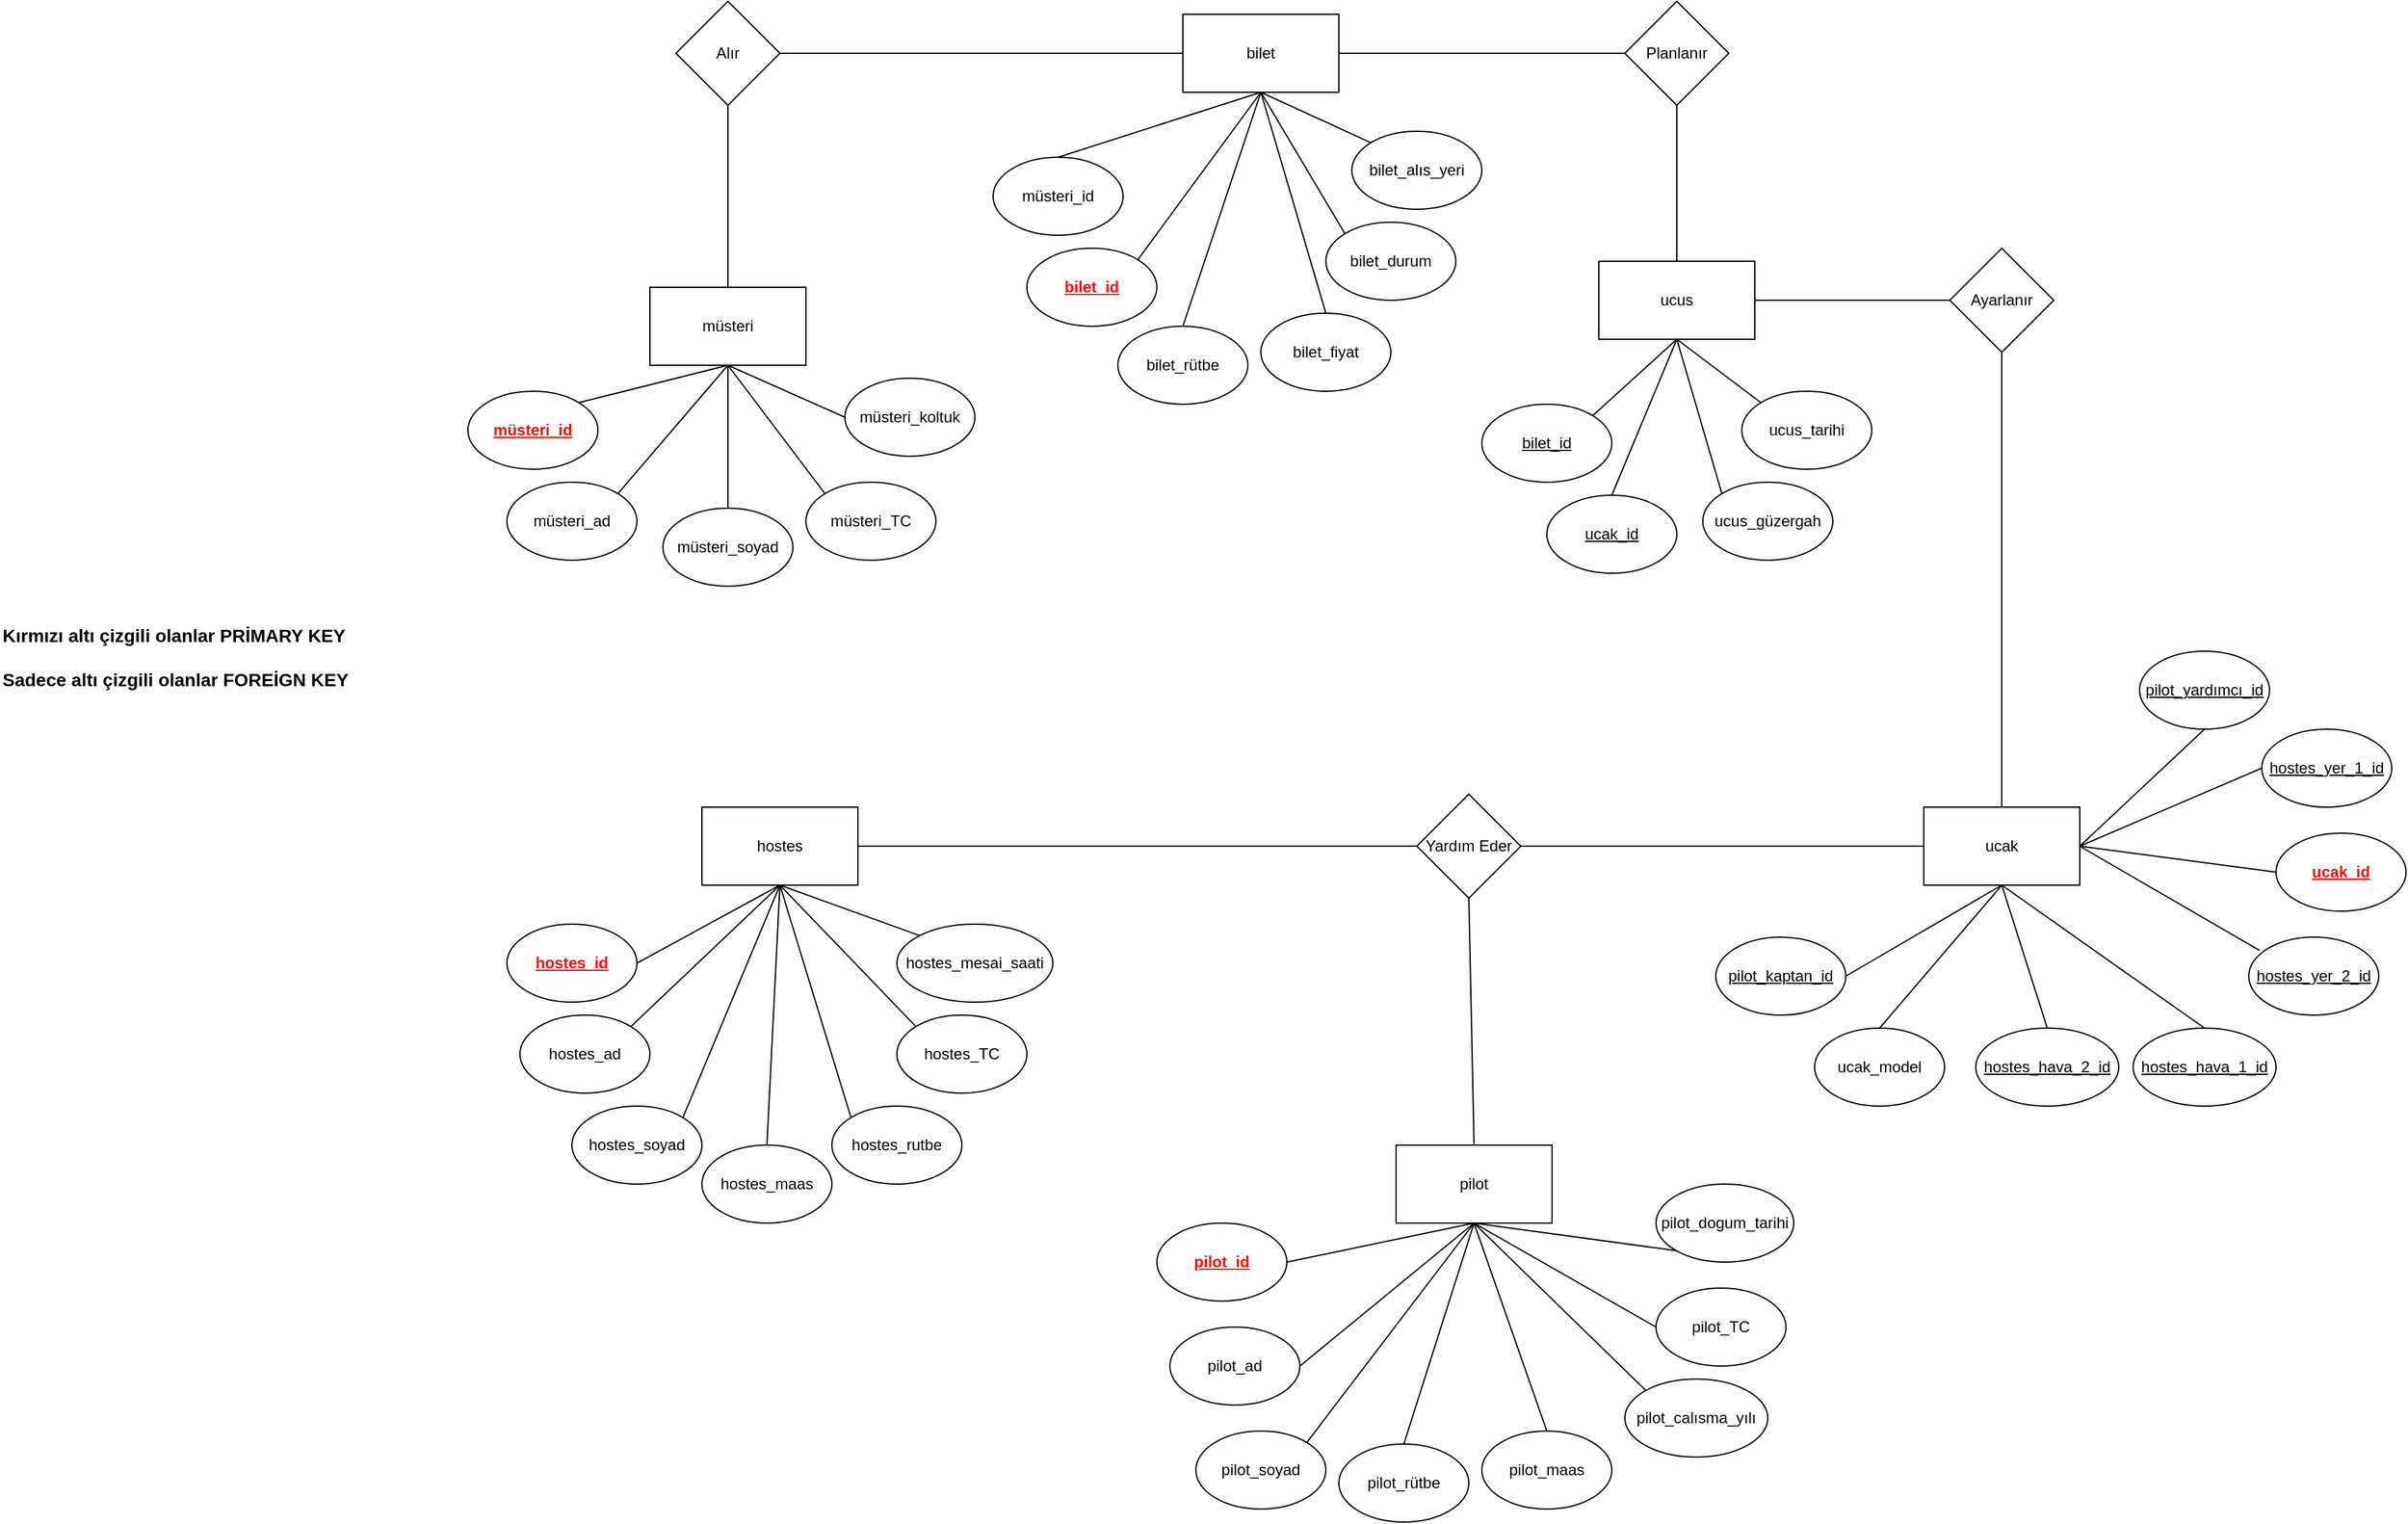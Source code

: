 <mxfile version="20.2.3" type="device"><diagram id="y-QBSjVOWe0HOHaLFxib" name="Sayfa -1"><mxGraphModel dx="2858" dy="1224" grid="1" gridSize="10" guides="1" tooltips="1" connect="1" arrows="1" fold="1" page="1" pageScale="1" pageWidth="827" pageHeight="1169" math="0" shadow="0"><root><mxCell id="0"/><mxCell id="1" parent="0"/><mxCell id="SPwUqKtOwi6aiXvgCmmW-2" value="müsteri" style="rounded=0;whiteSpace=wrap;html=1;" parent="1" vertex="1"><mxGeometry x="100" y="270" width="120" height="60" as="geometry"/></mxCell><mxCell id="SPwUqKtOwi6aiXvgCmmW-3" value="" style="endArrow=none;html=1;rounded=0;entryX=0.5;entryY=1;entryDx=0;entryDy=0;exitX=1;exitY=0;exitDx=0;exitDy=0;" parent="1" source="SPwUqKtOwi6aiXvgCmmW-4" target="SPwUqKtOwi6aiXvgCmmW-2" edge="1"><mxGeometry width="50" height="50" relative="1" as="geometry"><mxPoint x="110" y="410" as="sourcePoint"/><mxPoint x="240" y="650" as="targetPoint"/></mxGeometry></mxCell><mxCell id="SPwUqKtOwi6aiXvgCmmW-4" value="müsteri_id" style="ellipse;whiteSpace=wrap;html=1;fontStyle=5;fontColor=#FF0505;" parent="1" vertex="1"><mxGeometry x="-40" y="350" width="100" height="60" as="geometry"/></mxCell><mxCell id="SPwUqKtOwi6aiXvgCmmW-5" value="müsteri_soyad" style="ellipse;whiteSpace=wrap;html=1;" parent="1" vertex="1"><mxGeometry x="110" y="440" width="100" height="60" as="geometry"/></mxCell><mxCell id="SPwUqKtOwi6aiXvgCmmW-6" value="müsteri_ad" style="ellipse;whiteSpace=wrap;html=1;" parent="1" vertex="1"><mxGeometry x="-10" y="420" width="100" height="60" as="geometry"/></mxCell><mxCell id="SPwUqKtOwi6aiXvgCmmW-7" value="müsteri_TC" style="ellipse;whiteSpace=wrap;html=1;" parent="1" vertex="1"><mxGeometry x="220" y="420" width="100" height="60" as="geometry"/></mxCell><mxCell id="SPwUqKtOwi6aiXvgCmmW-8" value="müsteri_koltuk" style="ellipse;whiteSpace=wrap;html=1;" parent="1" vertex="1"><mxGeometry x="250" y="340" width="100" height="60" as="geometry"/></mxCell><mxCell id="SPwUqKtOwi6aiXvgCmmW-9" value="" style="endArrow=none;html=1;rounded=0;entryX=0.5;entryY=1;entryDx=0;entryDy=0;exitX=1;exitY=0;exitDx=0;exitDy=0;" parent="1" source="SPwUqKtOwi6aiXvgCmmW-6" target="SPwUqKtOwi6aiXvgCmmW-2" edge="1"><mxGeometry width="50" height="50" relative="1" as="geometry"><mxPoint x="230" y="510" as="sourcePoint"/><mxPoint x="280" y="460" as="targetPoint"/></mxGeometry></mxCell><mxCell id="SPwUqKtOwi6aiXvgCmmW-10" value="" style="endArrow=none;html=1;rounded=0;exitX=0.5;exitY=0;exitDx=0;exitDy=0;entryX=0.5;entryY=1;entryDx=0;entryDy=0;" parent="1" source="SPwUqKtOwi6aiXvgCmmW-5" target="SPwUqKtOwi6aiXvgCmmW-2" edge="1"><mxGeometry width="50" height="50" relative="1" as="geometry"><mxPoint x="85.355" y="438.787" as="sourcePoint"/><mxPoint x="180" y="360" as="targetPoint"/></mxGeometry></mxCell><mxCell id="SPwUqKtOwi6aiXvgCmmW-11" value="" style="endArrow=none;html=1;rounded=0;exitX=0;exitY=0;exitDx=0;exitDy=0;entryX=0.5;entryY=1;entryDx=0;entryDy=0;" parent="1" source="SPwUqKtOwi6aiXvgCmmW-7" target="SPwUqKtOwi6aiXvgCmmW-2" edge="1"><mxGeometry width="50" height="50" relative="1" as="geometry"><mxPoint x="170" y="450" as="sourcePoint"/><mxPoint x="200" y="350" as="targetPoint"/></mxGeometry></mxCell><mxCell id="SPwUqKtOwi6aiXvgCmmW-12" value="" style="endArrow=none;html=1;rounded=0;exitX=0;exitY=0.5;exitDx=0;exitDy=0;" parent="1" source="SPwUqKtOwi6aiXvgCmmW-8" edge="1"><mxGeometry width="50" height="50" relative="1" as="geometry"><mxPoint x="244.645" y="438.787" as="sourcePoint"/><mxPoint x="160" y="330" as="targetPoint"/></mxGeometry></mxCell><mxCell id="SPwUqKtOwi6aiXvgCmmW-13" value="" style="endArrow=none;html=1;rounded=0;entryX=0.5;entryY=1;entryDx=0;entryDy=0;exitX=0.5;exitY=0;exitDx=0;exitDy=0;" parent="1" source="SPwUqKtOwi6aiXvgCmmW-2" target="SPwUqKtOwi6aiXvgCmmW-14" edge="1"><mxGeometry width="50" height="50" relative="1" as="geometry"><mxPoint x="350" y="190" as="sourcePoint"/><mxPoint x="290" y="100" as="targetPoint"/></mxGeometry></mxCell><mxCell id="SPwUqKtOwi6aiXvgCmmW-14" value="Alır" style="rhombus;whiteSpace=wrap;html=1;" parent="1" vertex="1"><mxGeometry x="120" y="50" width="80" height="80" as="geometry"/></mxCell><mxCell id="SPwUqKtOwi6aiXvgCmmW-17" value="" style="endArrow=none;html=1;rounded=0;entryX=1;entryY=0.5;entryDx=0;entryDy=0;exitX=0;exitY=0.5;exitDx=0;exitDy=0;" parent="1" source="SPwUqKtOwi6aiXvgCmmW-18" target="SPwUqKtOwi6aiXvgCmmW-14" edge="1"><mxGeometry width="50" height="50" relative="1" as="geometry"><mxPoint x="340" y="110" as="sourcePoint"/><mxPoint x="420" y="250" as="targetPoint"/></mxGeometry></mxCell><mxCell id="SPwUqKtOwi6aiXvgCmmW-18" value="bilet" style="rounded=0;whiteSpace=wrap;html=1;" parent="1" vertex="1"><mxGeometry x="510" y="60" width="120" height="60" as="geometry"/></mxCell><mxCell id="SPwUqKtOwi6aiXvgCmmW-22" value="müsteri_id" style="ellipse;whiteSpace=wrap;html=1;" parent="1" vertex="1"><mxGeometry x="364" y="170" width="100" height="60" as="geometry"/></mxCell><mxCell id="SPwUqKtOwi6aiXvgCmmW-23" value="" style="endArrow=none;html=1;rounded=0;exitX=0.5;exitY=0;exitDx=0;exitDy=0;" parent="1" source="SPwUqKtOwi6aiXvgCmmW-22" edge="1"><mxGeometry width="50" height="50" relative="1" as="geometry"><mxPoint x="530" y="300" as="sourcePoint"/><mxPoint x="570" y="120" as="targetPoint"/></mxGeometry></mxCell><mxCell id="SPwUqKtOwi6aiXvgCmmW-24" value="bilet_id" style="ellipse;whiteSpace=wrap;html=1;fontStyle=5;fontColor=#FF0505;" parent="1" vertex="1"><mxGeometry x="390" y="240" width="100" height="60" as="geometry"/></mxCell><mxCell id="SPwUqKtOwi6aiXvgCmmW-26" value="bilet_fiyat" style="ellipse;whiteSpace=wrap;html=1;" parent="1" vertex="1"><mxGeometry x="570" y="290" width="100" height="60" as="geometry"/></mxCell><mxCell id="SPwUqKtOwi6aiXvgCmmW-28" value="bilet_durum" style="ellipse;whiteSpace=wrap;html=1;" parent="1" vertex="1"><mxGeometry x="620" y="220" width="100" height="60" as="geometry"/></mxCell><mxCell id="SPwUqKtOwi6aiXvgCmmW-30" value="bilet_rütbe" style="ellipse;whiteSpace=wrap;html=1;" parent="1" vertex="1"><mxGeometry x="460" y="300" width="100" height="60" as="geometry"/></mxCell><mxCell id="SPwUqKtOwi6aiXvgCmmW-32" value="bilet_alıs_yeri" style="ellipse;whiteSpace=wrap;html=1;" parent="1" vertex="1"><mxGeometry x="640" y="150" width="100" height="60" as="geometry"/></mxCell><mxCell id="SPwUqKtOwi6aiXvgCmmW-34" value="" style="endArrow=none;html=1;rounded=0;exitX=1;exitY=0;exitDx=0;exitDy=0;entryX=0.5;entryY=1;entryDx=0;entryDy=0;" parent="1" source="SPwUqKtOwi6aiXvgCmmW-24" target="SPwUqKtOwi6aiXvgCmmW-18" edge="1"><mxGeometry width="50" height="50" relative="1" as="geometry"><mxPoint x="540" y="250" as="sourcePoint"/><mxPoint x="590" y="200" as="targetPoint"/></mxGeometry></mxCell><mxCell id="SPwUqKtOwi6aiXvgCmmW-35" value="" style="endArrow=none;html=1;rounded=0;exitX=0.5;exitY=0;exitDx=0;exitDy=0;entryX=0.5;entryY=1;entryDx=0;entryDy=0;" parent="1" source="SPwUqKtOwi6aiXvgCmmW-30" target="SPwUqKtOwi6aiXvgCmmW-18" edge="1"><mxGeometry width="50" height="50" relative="1" as="geometry"><mxPoint x="540" y="250" as="sourcePoint"/><mxPoint x="580" y="150" as="targetPoint"/></mxGeometry></mxCell><mxCell id="SPwUqKtOwi6aiXvgCmmW-36" value="" style="endArrow=none;html=1;rounded=0;entryX=0.5;entryY=1;entryDx=0;entryDy=0;exitX=0.5;exitY=0;exitDx=0;exitDy=0;" parent="1" source="SPwUqKtOwi6aiXvgCmmW-26" target="SPwUqKtOwi6aiXvgCmmW-18" edge="1"><mxGeometry width="50" height="50" relative="1" as="geometry"><mxPoint x="540" y="250" as="sourcePoint"/><mxPoint x="590" y="200" as="targetPoint"/></mxGeometry></mxCell><mxCell id="SPwUqKtOwi6aiXvgCmmW-37" value="" style="endArrow=none;html=1;rounded=0;exitX=0;exitY=0;exitDx=0;exitDy=0;entryX=0.5;entryY=1;entryDx=0;entryDy=0;" parent="1" source="SPwUqKtOwi6aiXvgCmmW-28" target="SPwUqKtOwi6aiXvgCmmW-18" edge="1"><mxGeometry width="50" height="50" relative="1" as="geometry"><mxPoint x="540" y="250" as="sourcePoint"/><mxPoint x="590" y="200" as="targetPoint"/></mxGeometry></mxCell><mxCell id="SPwUqKtOwi6aiXvgCmmW-38" value="" style="endArrow=none;html=1;rounded=0;entryX=0.5;entryY=1;entryDx=0;entryDy=0;exitX=0;exitY=0;exitDx=0;exitDy=0;" parent="1" source="SPwUqKtOwi6aiXvgCmmW-32" target="SPwUqKtOwi6aiXvgCmmW-18" edge="1"><mxGeometry width="50" height="50" relative="1" as="geometry"><mxPoint x="540" y="250" as="sourcePoint"/><mxPoint x="590" y="200" as="targetPoint"/></mxGeometry></mxCell><mxCell id="SPwUqKtOwi6aiXvgCmmW-39" value="" style="endArrow=none;html=1;rounded=0;entryX=1;entryY=0.5;entryDx=0;entryDy=0;exitX=0;exitY=0.5;exitDx=0;exitDy=0;" parent="1" source="SPwUqKtOwi6aiXvgCmmW-40" target="SPwUqKtOwi6aiXvgCmmW-18" edge="1"><mxGeometry width="50" height="50" relative="1" as="geometry"><mxPoint x="900" y="90" as="sourcePoint"/><mxPoint x="530" y="90" as="targetPoint"/></mxGeometry></mxCell><mxCell id="SPwUqKtOwi6aiXvgCmmW-40" value="Planlanır" style="rhombus;whiteSpace=wrap;html=1;" parent="1" vertex="1"><mxGeometry x="850" y="50" width="80" height="80" as="geometry"/></mxCell><mxCell id="SPwUqKtOwi6aiXvgCmmW-42" value="" style="endArrow=none;html=1;rounded=0;entryX=0.5;entryY=1;entryDx=0;entryDy=0;exitX=0.5;exitY=0;exitDx=0;exitDy=0;" parent="1" source="SPwUqKtOwi6aiXvgCmmW-43" target="SPwUqKtOwi6aiXvgCmmW-40" edge="1"><mxGeometry width="50" height="50" relative="1" as="geometry"><mxPoint x="880" y="210" as="sourcePoint"/><mxPoint x="960" y="210" as="targetPoint"/></mxGeometry></mxCell><mxCell id="SPwUqKtOwi6aiXvgCmmW-43" value="ucus" style="rounded=0;whiteSpace=wrap;html=1;" parent="1" vertex="1"><mxGeometry x="830" y="250" width="120" height="60" as="geometry"/></mxCell><mxCell id="SPwUqKtOwi6aiXvgCmmW-44" value="bilet_id" style="ellipse;whiteSpace=wrap;html=1;fontStyle=4" parent="1" vertex="1"><mxGeometry x="740" y="360" width="100" height="60" as="geometry"/></mxCell><mxCell id="SPwUqKtOwi6aiXvgCmmW-45" value="ucak_id" style="ellipse;whiteSpace=wrap;html=1;fontStyle=4" parent="1" vertex="1"><mxGeometry x="790" y="430" width="100" height="60" as="geometry"/></mxCell><mxCell id="SPwUqKtOwi6aiXvgCmmW-46" value="ucus_güzergah" style="ellipse;whiteSpace=wrap;html=1;" parent="1" vertex="1"><mxGeometry x="910" y="420" width="100" height="60" as="geometry"/></mxCell><mxCell id="SPwUqKtOwi6aiXvgCmmW-47" value="ucus_tarihi" style="ellipse;whiteSpace=wrap;html=1;" parent="1" vertex="1"><mxGeometry x="940" y="350" width="100" height="60" as="geometry"/></mxCell><mxCell id="SPwUqKtOwi6aiXvgCmmW-48" value="" style="endArrow=none;html=1;rounded=0;entryX=0.5;entryY=1;entryDx=0;entryDy=0;exitX=1;exitY=0;exitDx=0;exitDy=0;" parent="1" source="SPwUqKtOwi6aiXvgCmmW-44" target="SPwUqKtOwi6aiXvgCmmW-43" edge="1"><mxGeometry width="50" height="50" relative="1" as="geometry"><mxPoint x="840" y="390" as="sourcePoint"/><mxPoint x="890" y="340" as="targetPoint"/></mxGeometry></mxCell><mxCell id="SPwUqKtOwi6aiXvgCmmW-49" value="" style="endArrow=none;html=1;rounded=0;entryX=0.5;entryY=1;entryDx=0;entryDy=0;exitX=0.5;exitY=0;exitDx=0;exitDy=0;" parent="1" source="SPwUqKtOwi6aiXvgCmmW-45" target="SPwUqKtOwi6aiXvgCmmW-43" edge="1"><mxGeometry width="50" height="50" relative="1" as="geometry"><mxPoint x="845.469" y="378.855" as="sourcePoint"/><mxPoint x="900" y="320" as="targetPoint"/></mxGeometry></mxCell><mxCell id="SPwUqKtOwi6aiXvgCmmW-50" value="" style="endArrow=none;html=1;rounded=0;entryX=0.5;entryY=1;entryDx=0;entryDy=0;exitX=0;exitY=0;exitDx=0;exitDy=0;" parent="1" source="SPwUqKtOwi6aiXvgCmmW-46" target="SPwUqKtOwi6aiXvgCmmW-43" edge="1"><mxGeometry width="50" height="50" relative="1" as="geometry"><mxPoint x="850" y="440" as="sourcePoint"/><mxPoint x="900" y="320" as="targetPoint"/></mxGeometry></mxCell><mxCell id="SPwUqKtOwi6aiXvgCmmW-51" value="" style="endArrow=none;html=1;rounded=0;entryX=0.5;entryY=1;entryDx=0;entryDy=0;exitX=0;exitY=0;exitDx=0;exitDy=0;" parent="1" source="SPwUqKtOwi6aiXvgCmmW-47" target="SPwUqKtOwi6aiXvgCmmW-43" edge="1"><mxGeometry width="50" height="50" relative="1" as="geometry"><mxPoint x="934.531" y="448.855" as="sourcePoint"/><mxPoint x="900" y="320" as="targetPoint"/></mxGeometry></mxCell><mxCell id="SPwUqKtOwi6aiXvgCmmW-52" value="" style="endArrow=none;html=1;rounded=0;exitX=1;exitY=0.5;exitDx=0;exitDy=0;entryX=0;entryY=0.5;entryDx=0;entryDy=0;" parent="1" source="SPwUqKtOwi6aiXvgCmmW-43" target="SPwUqKtOwi6aiXvgCmmW-53" edge="1"><mxGeometry width="50" height="50" relative="1" as="geometry"><mxPoint x="910" y="500" as="sourcePoint"/><mxPoint x="1200" y="280" as="targetPoint"/></mxGeometry></mxCell><mxCell id="SPwUqKtOwi6aiXvgCmmW-53" value="Ayarlanır" style="rhombus;whiteSpace=wrap;html=1;" parent="1" vertex="1"><mxGeometry x="1100" y="240" width="80" height="80" as="geometry"/></mxCell><mxCell id="SPwUqKtOwi6aiXvgCmmW-54" value="" style="endArrow=none;html=1;rounded=0;entryX=0.5;entryY=1;entryDx=0;entryDy=0;exitX=0.5;exitY=0;exitDx=0;exitDy=0;" parent="1" source="SPwUqKtOwi6aiXvgCmmW-55" target="SPwUqKtOwi6aiXvgCmmW-53" edge="1"><mxGeometry width="50" height="50" relative="1" as="geometry"><mxPoint x="1160" y="140" as="sourcePoint"/><mxPoint x="1170" y="320" as="targetPoint"/></mxGeometry></mxCell><mxCell id="SPwUqKtOwi6aiXvgCmmW-55" value="ucak" style="rounded=0;whiteSpace=wrap;html=1;" parent="1" vertex="1"><mxGeometry x="1080" y="670" width="120" height="60" as="geometry"/></mxCell><mxCell id="SPwUqKtOwi6aiXvgCmmW-56" value="hostes_yer_1_id" style="ellipse;whiteSpace=wrap;html=1;fontStyle=4" parent="1" vertex="1"><mxGeometry x="1340" y="610" width="100" height="60" as="geometry"/></mxCell><mxCell id="SPwUqKtOwi6aiXvgCmmW-57" value="hostes_yer_2_id" style="ellipse;whiteSpace=wrap;html=1;fontStyle=4" parent="1" vertex="1"><mxGeometry x="1330" y="770" width="100" height="60" as="geometry"/></mxCell><mxCell id="SPwUqKtOwi6aiXvgCmmW-58" value="hostes_hava_1_id" style="ellipse;whiteSpace=wrap;html=1;fontStyle=4" parent="1" vertex="1"><mxGeometry x="1241" y="840" width="110" height="60" as="geometry"/></mxCell><mxCell id="SPwUqKtOwi6aiXvgCmmW-59" value="ucak_model" style="ellipse;whiteSpace=wrap;html=1;" parent="1" vertex="1"><mxGeometry x="996" y="840" width="100" height="60" as="geometry"/></mxCell><mxCell id="SPwUqKtOwi6aiXvgCmmW-60" value="hostes_hava_2_id" style="ellipse;whiteSpace=wrap;html=1;fontStyle=4" parent="1" vertex="1"><mxGeometry x="1120" y="840" width="110" height="60" as="geometry"/></mxCell><mxCell id="SPwUqKtOwi6aiXvgCmmW-61" value="pilot_yardımcı_id" style="ellipse;whiteSpace=wrap;html=1;fontStyle=4" parent="1" vertex="1"><mxGeometry x="1246" y="550" width="100" height="60" as="geometry"/></mxCell><mxCell id="SPwUqKtOwi6aiXvgCmmW-67" value="" style="endArrow=none;html=1;rounded=0;entryX=0.5;entryY=1;entryDx=0;entryDy=0;exitX=1;exitY=0.5;exitDx=0;exitDy=0;" parent="1" source="SPwUqKtOwi6aiXvgCmmW-55" target="SPwUqKtOwi6aiXvgCmmW-61" edge="1"><mxGeometry width="50" height="50" relative="1" as="geometry"><mxPoint x="1166" y="700" as="sourcePoint"/><mxPoint x="1176" y="620.0" as="targetPoint"/></mxGeometry></mxCell><mxCell id="SPwUqKtOwi6aiXvgCmmW-68" value="" style="endArrow=none;html=1;rounded=0;entryX=0;entryY=0.5;entryDx=0;entryDy=0;exitX=1;exitY=0.5;exitDx=0;exitDy=0;" parent="1" source="SPwUqKtOwi6aiXvgCmmW-55" target="SPwUqKtOwi6aiXvgCmmW-56" edge="1"><mxGeometry width="50" height="50" relative="1" as="geometry"><mxPoint x="1176" y="710" as="sourcePoint"/><mxPoint x="1186" y="630.0" as="targetPoint"/></mxGeometry></mxCell><mxCell id="SPwUqKtOwi6aiXvgCmmW-69" value="" style="endArrow=none;html=1;rounded=0;entryX=0.082;entryY=0.17;entryDx=0;entryDy=0;exitX=1;exitY=0.5;exitDx=0;exitDy=0;entryPerimeter=0;" parent="1" source="SPwUqKtOwi6aiXvgCmmW-55" target="SPwUqKtOwi6aiXvgCmmW-57" edge="1"><mxGeometry width="50" height="50" relative="1" as="geometry"><mxPoint x="1226" y="730" as="sourcePoint"/><mxPoint x="1326" y="690" as="targetPoint"/></mxGeometry></mxCell><mxCell id="SPwUqKtOwi6aiXvgCmmW-70" value="" style="endArrow=none;html=1;rounded=0;entryX=0.5;entryY=0;entryDx=0;entryDy=0;exitX=0.5;exitY=1;exitDx=0;exitDy=0;" parent="1" source="SPwUqKtOwi6aiXvgCmmW-55" target="SPwUqKtOwi6aiXvgCmmW-58" edge="1"><mxGeometry width="50" height="50" relative="1" as="geometry"><mxPoint x="1226" y="730" as="sourcePoint"/><mxPoint x="1334.2" y="770.2" as="targetPoint"/></mxGeometry></mxCell><mxCell id="SPwUqKtOwi6aiXvgCmmW-72" value="" style="endArrow=none;html=1;rounded=0;entryX=0.5;entryY=0;entryDx=0;entryDy=0;exitX=0.5;exitY=1;exitDx=0;exitDy=0;" parent="1" source="SPwUqKtOwi6aiXvgCmmW-55" target="SPwUqKtOwi6aiXvgCmmW-60" edge="1"><mxGeometry width="50" height="50" relative="1" as="geometry"><mxPoint x="1236" y="740" as="sourcePoint"/><mxPoint x="1344.2" y="780.2" as="targetPoint"/></mxGeometry></mxCell><mxCell id="SPwUqKtOwi6aiXvgCmmW-73" value="" style="endArrow=none;html=1;rounded=0;entryX=0.5;entryY=0;entryDx=0;entryDy=0;exitX=0.5;exitY=1;exitDx=0;exitDy=0;" parent="1" source="SPwUqKtOwi6aiXvgCmmW-55" target="SPwUqKtOwi6aiXvgCmmW-59" edge="1"><mxGeometry width="50" height="50" relative="1" as="geometry"><mxPoint x="1166" y="760" as="sourcePoint"/><mxPoint x="1171" y="850" as="targetPoint"/></mxGeometry></mxCell><mxCell id="SPwUqKtOwi6aiXvgCmmW-75" value="ucak_id" style="ellipse;whiteSpace=wrap;html=1;fontStyle=5;fontColor=#FF0505;" parent="1" vertex="1"><mxGeometry x="1351" y="690" width="100" height="60" as="geometry"/></mxCell><mxCell id="SPwUqKtOwi6aiXvgCmmW-76" value="" style="endArrow=none;html=1;rounded=0;entryX=0;entryY=0.5;entryDx=0;entryDy=0;exitX=1;exitY=0.5;exitDx=0;exitDy=0;" parent="1" source="SPwUqKtOwi6aiXvgCmmW-55" target="SPwUqKtOwi6aiXvgCmmW-75" edge="1"><mxGeometry width="50" height="50" relative="1" as="geometry"><mxPoint x="1560" y="820" as="sourcePoint"/><mxPoint x="1620" y="1010" as="targetPoint"/></mxGeometry></mxCell><mxCell id="SPwUqKtOwi6aiXvgCmmW-79" value="pilot_kaptan_id" style="ellipse;whiteSpace=wrap;html=1;fontStyle=4" parent="1" vertex="1"><mxGeometry x="920" y="770" width="100" height="60" as="geometry"/></mxCell><mxCell id="SPwUqKtOwi6aiXvgCmmW-80" value="" style="endArrow=none;html=1;rounded=0;entryX=1;entryY=0.5;entryDx=0;entryDy=0;exitX=0.5;exitY=1;exitDx=0;exitDy=0;" parent="1" source="SPwUqKtOwi6aiXvgCmmW-55" target="SPwUqKtOwi6aiXvgCmmW-79" edge="1"><mxGeometry width="50" height="50" relative="1" as="geometry"><mxPoint x="970" y="860" as="sourcePoint"/><mxPoint x="1030" y="1050" as="targetPoint"/></mxGeometry></mxCell><mxCell id="SPwUqKtOwi6aiXvgCmmW-81" value="" style="endArrow=none;html=1;rounded=0;entryX=0;entryY=0.5;entryDx=0;entryDy=0;exitX=1;exitY=0.5;exitDx=0;exitDy=0;" parent="1" source="SPwUqKtOwi6aiXvgCmmW-82" target="SPwUqKtOwi6aiXvgCmmW-55" edge="1"><mxGeometry width="50" height="50" relative="1" as="geometry"><mxPoint x="820" y="700" as="sourcePoint"/><mxPoint x="1040" y="310" as="targetPoint"/></mxGeometry></mxCell><mxCell id="SPwUqKtOwi6aiXvgCmmW-82" value="Yardım Eder" style="rhombus;whiteSpace=wrap;html=1;" parent="1" vertex="1"><mxGeometry x="690" y="660" width="80" height="80" as="geometry"/></mxCell><mxCell id="SPwUqKtOwi6aiXvgCmmW-83" value="" style="endArrow=none;html=1;rounded=0;entryX=0.5;entryY=1;entryDx=0;entryDy=0;exitX=0.5;exitY=0;exitDx=0;exitDy=0;" parent="1" source="SPwUqKtOwi6aiXvgCmmW-84" target="SPwUqKtOwi6aiXvgCmmW-82" edge="1"><mxGeometry width="50" height="50" relative="1" as="geometry"><mxPoint x="730" y="910" as="sourcePoint"/><mxPoint x="760" y="540" as="targetPoint"/></mxGeometry></mxCell><mxCell id="SPwUqKtOwi6aiXvgCmmW-84" value="pilot" style="rounded=0;whiteSpace=wrap;html=1;" parent="1" vertex="1"><mxGeometry x="674" y="930" width="120" height="60" as="geometry"/></mxCell><mxCell id="SPwUqKtOwi6aiXvgCmmW-85" value="" style="endArrow=none;html=1;rounded=0;entryX=0;entryY=0.5;entryDx=0;entryDy=0;exitX=1;exitY=0.5;exitDx=0;exitDy=0;" parent="1" source="SPwUqKtOwi6aiXvgCmmW-86" target="SPwUqKtOwi6aiXvgCmmW-82" edge="1"><mxGeometry width="50" height="50" relative="1" as="geometry"><mxPoint x="450" y="680" as="sourcePoint"/><mxPoint x="450" y="510" as="targetPoint"/></mxGeometry></mxCell><mxCell id="SPwUqKtOwi6aiXvgCmmW-86" value="hostes" style="rounded=0;whiteSpace=wrap;html=1;" parent="1" vertex="1"><mxGeometry x="140" y="670" width="120" height="60" as="geometry"/></mxCell><mxCell id="SPwUqKtOwi6aiXvgCmmW-87" value="pilot_id" style="ellipse;whiteSpace=wrap;html=1;fontStyle=5;fontColor=#FF0505;" parent="1" vertex="1"><mxGeometry x="490" y="990" width="100" height="60" as="geometry"/></mxCell><mxCell id="SPwUqKtOwi6aiXvgCmmW-88" value="pilot_soyad" style="ellipse;whiteSpace=wrap;html=1;fontStyle=0" parent="1" vertex="1"><mxGeometry x="520" y="1150" width="100" height="60" as="geometry"/></mxCell><mxCell id="SPwUqKtOwi6aiXvgCmmW-89" value="pilot_ad" style="ellipse;whiteSpace=wrap;html=1;fontStyle=0" parent="1" vertex="1"><mxGeometry x="500" y="1070" width="100" height="60" as="geometry"/></mxCell><mxCell id="SPwUqKtOwi6aiXvgCmmW-90" value="pilot_rütbe" style="ellipse;whiteSpace=wrap;html=1;fontStyle=0" parent="1" vertex="1"><mxGeometry x="630" y="1160" width="100" height="60" as="geometry"/></mxCell><mxCell id="SPwUqKtOwi6aiXvgCmmW-91" value="pilot_maas" style="ellipse;whiteSpace=wrap;html=1;fontStyle=0" parent="1" vertex="1"><mxGeometry x="740" y="1150" width="100" height="60" as="geometry"/></mxCell><mxCell id="SPwUqKtOwi6aiXvgCmmW-92" value="pilot_calısma_yılı" style="ellipse;whiteSpace=wrap;html=1;fontStyle=0" parent="1" vertex="1"><mxGeometry x="850" y="1110" width="110" height="60" as="geometry"/></mxCell><mxCell id="SPwUqKtOwi6aiXvgCmmW-93" value="pilot_TC" style="ellipse;whiteSpace=wrap;html=1;fontStyle=0" parent="1" vertex="1"><mxGeometry x="874" y="1040" width="100" height="60" as="geometry"/></mxCell><mxCell id="SPwUqKtOwi6aiXvgCmmW-94" value="pilot_dogum_tarihi" style="ellipse;whiteSpace=wrap;html=1;fontStyle=0" parent="1" vertex="1"><mxGeometry x="874" y="960" width="106" height="60" as="geometry"/></mxCell><mxCell id="SPwUqKtOwi6aiXvgCmmW-95" value="" style="endArrow=none;html=1;rounded=0;entryX=1;entryY=0.5;entryDx=0;entryDy=0;exitX=0.5;exitY=1;exitDx=0;exitDy=0;" parent="1" source="SPwUqKtOwi6aiXvgCmmW-84" target="SPwUqKtOwi6aiXvgCmmW-87" edge="1"><mxGeometry width="50" height="50" relative="1" as="geometry"><mxPoint x="720" y="1120" as="sourcePoint"/><mxPoint x="770" y="1070" as="targetPoint"/></mxGeometry></mxCell><mxCell id="SPwUqKtOwi6aiXvgCmmW-96" value="" style="endArrow=none;html=1;rounded=0;entryX=1;entryY=0.5;entryDx=0;entryDy=0;exitX=0.5;exitY=1;exitDx=0;exitDy=0;" parent="1" source="SPwUqKtOwi6aiXvgCmmW-84" target="SPwUqKtOwi6aiXvgCmmW-89" edge="1"><mxGeometry width="50" height="50" relative="1" as="geometry"><mxPoint x="684" y="985" as="sourcePoint"/><mxPoint x="600" y="980" as="targetPoint"/></mxGeometry></mxCell><mxCell id="SPwUqKtOwi6aiXvgCmmW-97" value="" style="endArrow=none;html=1;rounded=0;entryX=1;entryY=0;entryDx=0;entryDy=0;exitX=0.5;exitY=1;exitDx=0;exitDy=0;" parent="1" source="SPwUqKtOwi6aiXvgCmmW-84" target="SPwUqKtOwi6aiXvgCmmW-88" edge="1"><mxGeometry width="50" height="50" relative="1" as="geometry"><mxPoint x="684" y="985" as="sourcePoint"/><mxPoint x="600" y="1060" as="targetPoint"/></mxGeometry></mxCell><mxCell id="SPwUqKtOwi6aiXvgCmmW-98" value="" style="endArrow=none;html=1;rounded=0;entryX=0.5;entryY=0;entryDx=0;entryDy=0;exitX=0.5;exitY=1;exitDx=0;exitDy=0;" parent="1" source="SPwUqKtOwi6aiXvgCmmW-84" target="SPwUqKtOwi6aiXvgCmmW-90" edge="1"><mxGeometry width="50" height="50" relative="1" as="geometry"><mxPoint x="744" y="1000" as="sourcePoint"/><mxPoint x="610" y="1130" as="targetPoint"/></mxGeometry></mxCell><mxCell id="SPwUqKtOwi6aiXvgCmmW-99" value="" style="endArrow=none;html=1;rounded=0;entryX=0.5;entryY=0;entryDx=0;entryDy=0;exitX=0.5;exitY=1;exitDx=0;exitDy=0;" parent="1" source="SPwUqKtOwi6aiXvgCmmW-84" target="SPwUqKtOwi6aiXvgCmmW-91" edge="1"><mxGeometry width="50" height="50" relative="1" as="geometry"><mxPoint x="744" y="1000" as="sourcePoint"/><mxPoint x="670" y="1140" as="targetPoint"/></mxGeometry></mxCell><mxCell id="SPwUqKtOwi6aiXvgCmmW-100" value="" style="endArrow=none;html=1;rounded=0;entryX=0;entryY=0;entryDx=0;entryDy=0;exitX=0.5;exitY=1;exitDx=0;exitDy=0;" parent="1" source="SPwUqKtOwi6aiXvgCmmW-84" target="SPwUqKtOwi6aiXvgCmmW-92" edge="1"><mxGeometry width="50" height="50" relative="1" as="geometry"><mxPoint x="744" y="1000" as="sourcePoint"/><mxPoint x="800" y="1140" as="targetPoint"/></mxGeometry></mxCell><mxCell id="SPwUqKtOwi6aiXvgCmmW-101" value="" style="endArrow=none;html=1;rounded=0;entryX=0;entryY=0.5;entryDx=0;entryDy=0;exitX=0.5;exitY=1;exitDx=0;exitDy=0;" parent="1" source="SPwUqKtOwi6aiXvgCmmW-84" target="SPwUqKtOwi6aiXvgCmmW-93" edge="1"><mxGeometry width="50" height="50" relative="1" as="geometry"><mxPoint x="744" y="1000" as="sourcePoint"/><mxPoint x="874.645" y="1128.787" as="targetPoint"/></mxGeometry></mxCell><mxCell id="SPwUqKtOwi6aiXvgCmmW-102" value="" style="endArrow=none;html=1;rounded=0;entryX=0;entryY=1;entryDx=0;entryDy=0;exitX=0.5;exitY=1;exitDx=0;exitDy=0;" parent="1" source="SPwUqKtOwi6aiXvgCmmW-84" target="SPwUqKtOwi6aiXvgCmmW-94" edge="1"><mxGeometry width="50" height="50" relative="1" as="geometry"><mxPoint x="744" y="1000" as="sourcePoint"/><mxPoint x="884" y="1080" as="targetPoint"/></mxGeometry></mxCell><mxCell id="SPwUqKtOwi6aiXvgCmmW-104" value="hostes_id" style="ellipse;whiteSpace=wrap;html=1;fontStyle=5;fontColor=#FF0505;" parent="1" vertex="1"><mxGeometry x="-10" y="760" width="100" height="60" as="geometry"/></mxCell><mxCell id="SPwUqKtOwi6aiXvgCmmW-105" value="hostes_ad" style="ellipse;whiteSpace=wrap;html=1;fontStyle=0" parent="1" vertex="1"><mxGeometry y="830" width="100" height="60" as="geometry"/></mxCell><mxCell id="SPwUqKtOwi6aiXvgCmmW-106" value="hostes_soyad" style="ellipse;whiteSpace=wrap;html=1;fontStyle=0" parent="1" vertex="1"><mxGeometry x="40" y="900" width="100" height="60" as="geometry"/></mxCell><mxCell id="SPwUqKtOwi6aiXvgCmmW-107" value="hostes_maas" style="ellipse;whiteSpace=wrap;html=1;fontStyle=0" parent="1" vertex="1"><mxGeometry x="140" y="930" width="100" height="60" as="geometry"/></mxCell><mxCell id="SPwUqKtOwi6aiXvgCmmW-108" value="hostes_rutbe" style="ellipse;whiteSpace=wrap;html=1;fontStyle=0" parent="1" vertex="1"><mxGeometry x="240" y="900" width="100" height="60" as="geometry"/></mxCell><mxCell id="SPwUqKtOwi6aiXvgCmmW-109" value="hostes_mesai_saati" style="ellipse;whiteSpace=wrap;html=1;fontStyle=0" parent="1" vertex="1"><mxGeometry x="290" y="760" width="120" height="60" as="geometry"/></mxCell><mxCell id="SPwUqKtOwi6aiXvgCmmW-110" value="hostes_TC" style="ellipse;whiteSpace=wrap;html=1;fontStyle=0" parent="1" vertex="1"><mxGeometry x="290" y="830" width="100" height="60" as="geometry"/></mxCell><mxCell id="SPwUqKtOwi6aiXvgCmmW-111" value="" style="endArrow=none;html=1;rounded=0;entryX=0.5;entryY=1;entryDx=0;entryDy=0;exitX=1;exitY=0.5;exitDx=0;exitDy=0;" parent="1" source="SPwUqKtOwi6aiXvgCmmW-104" target="SPwUqKtOwi6aiXvgCmmW-86" edge="1"><mxGeometry width="50" height="50" relative="1" as="geometry"><mxPoint x="240" y="820" as="sourcePoint"/><mxPoint x="290" y="770" as="targetPoint"/></mxGeometry></mxCell><mxCell id="SPwUqKtOwi6aiXvgCmmW-112" value="" style="endArrow=none;html=1;rounded=0;entryX=0.5;entryY=1;entryDx=0;entryDy=0;exitX=1;exitY=0;exitDx=0;exitDy=0;" parent="1" source="SPwUqKtOwi6aiXvgCmmW-105" target="SPwUqKtOwi6aiXvgCmmW-86" edge="1"><mxGeometry width="50" height="50" relative="1" as="geometry"><mxPoint x="100" y="800" as="sourcePoint"/><mxPoint x="210" y="740" as="targetPoint"/></mxGeometry></mxCell><mxCell id="SPwUqKtOwi6aiXvgCmmW-113" value="" style="endArrow=none;html=1;rounded=0;entryX=0.5;entryY=1;entryDx=0;entryDy=0;exitX=1;exitY=0;exitDx=0;exitDy=0;" parent="1" source="SPwUqKtOwi6aiXvgCmmW-106" target="SPwUqKtOwi6aiXvgCmmW-86" edge="1"><mxGeometry width="50" height="50" relative="1" as="geometry"><mxPoint x="110" y="810" as="sourcePoint"/><mxPoint x="220" y="750" as="targetPoint"/></mxGeometry></mxCell><mxCell id="SPwUqKtOwi6aiXvgCmmW-114" value="" style="endArrow=none;html=1;rounded=0;entryX=0.5;entryY=1;entryDx=0;entryDy=0;exitX=0.5;exitY=0;exitDx=0;exitDy=0;" parent="1" source="SPwUqKtOwi6aiXvgCmmW-107" target="SPwUqKtOwi6aiXvgCmmW-86" edge="1"><mxGeometry width="50" height="50" relative="1" as="geometry"><mxPoint x="120" y="820" as="sourcePoint"/><mxPoint x="230" y="760" as="targetPoint"/></mxGeometry></mxCell><mxCell id="SPwUqKtOwi6aiXvgCmmW-115" value="" style="endArrow=none;html=1;rounded=0;exitX=0;exitY=0;exitDx=0;exitDy=0;entryX=0.5;entryY=1;entryDx=0;entryDy=0;" parent="1" source="SPwUqKtOwi6aiXvgCmmW-108" target="SPwUqKtOwi6aiXvgCmmW-86" edge="1"><mxGeometry width="50" height="50" relative="1" as="geometry"><mxPoint x="200" y="940" as="sourcePoint"/><mxPoint x="200" y="730" as="targetPoint"/></mxGeometry></mxCell><mxCell id="SPwUqKtOwi6aiXvgCmmW-116" value="" style="endArrow=none;html=1;rounded=0;entryX=0.5;entryY=1;entryDx=0;entryDy=0;exitX=0;exitY=0;exitDx=0;exitDy=0;" parent="1" source="SPwUqKtOwi6aiXvgCmmW-110" target="SPwUqKtOwi6aiXvgCmmW-86" edge="1"><mxGeometry width="50" height="50" relative="1" as="geometry"><mxPoint x="210" y="950" as="sourcePoint"/><mxPoint x="220" y="750" as="targetPoint"/></mxGeometry></mxCell><mxCell id="SPwUqKtOwi6aiXvgCmmW-117" value="" style="endArrow=none;html=1;rounded=0;entryX=0.5;entryY=1;entryDx=0;entryDy=0;exitX=0;exitY=0;exitDx=0;exitDy=0;" parent="1" source="SPwUqKtOwi6aiXvgCmmW-109" target="SPwUqKtOwi6aiXvgCmmW-86" edge="1"><mxGeometry width="50" height="50" relative="1" as="geometry"><mxPoint x="220" y="960" as="sourcePoint"/><mxPoint x="230" y="760" as="targetPoint"/></mxGeometry></mxCell><mxCell id="p1drNhqrnIQMIS-TbF3h-1" value="&lt;font style=&quot;font-size: 14px;&quot;&gt;Kırmızı altı çizgili olanlar PRİMARY KEY&lt;br&gt;&lt;br&gt;Sadece altı çizgili olanlar FOREİGN KEY&lt;br&gt;&lt;/font&gt;" style="text;html=1;strokeColor=none;fillColor=none;align=left;verticalAlign=middle;whiteSpace=wrap;rounded=0;fontColor=#000000;fontStyle=1" parent="1" vertex="1"><mxGeometry x="-400" y="480" width="380" height="150" as="geometry"/></mxCell></root></mxGraphModel></diagram></mxfile>